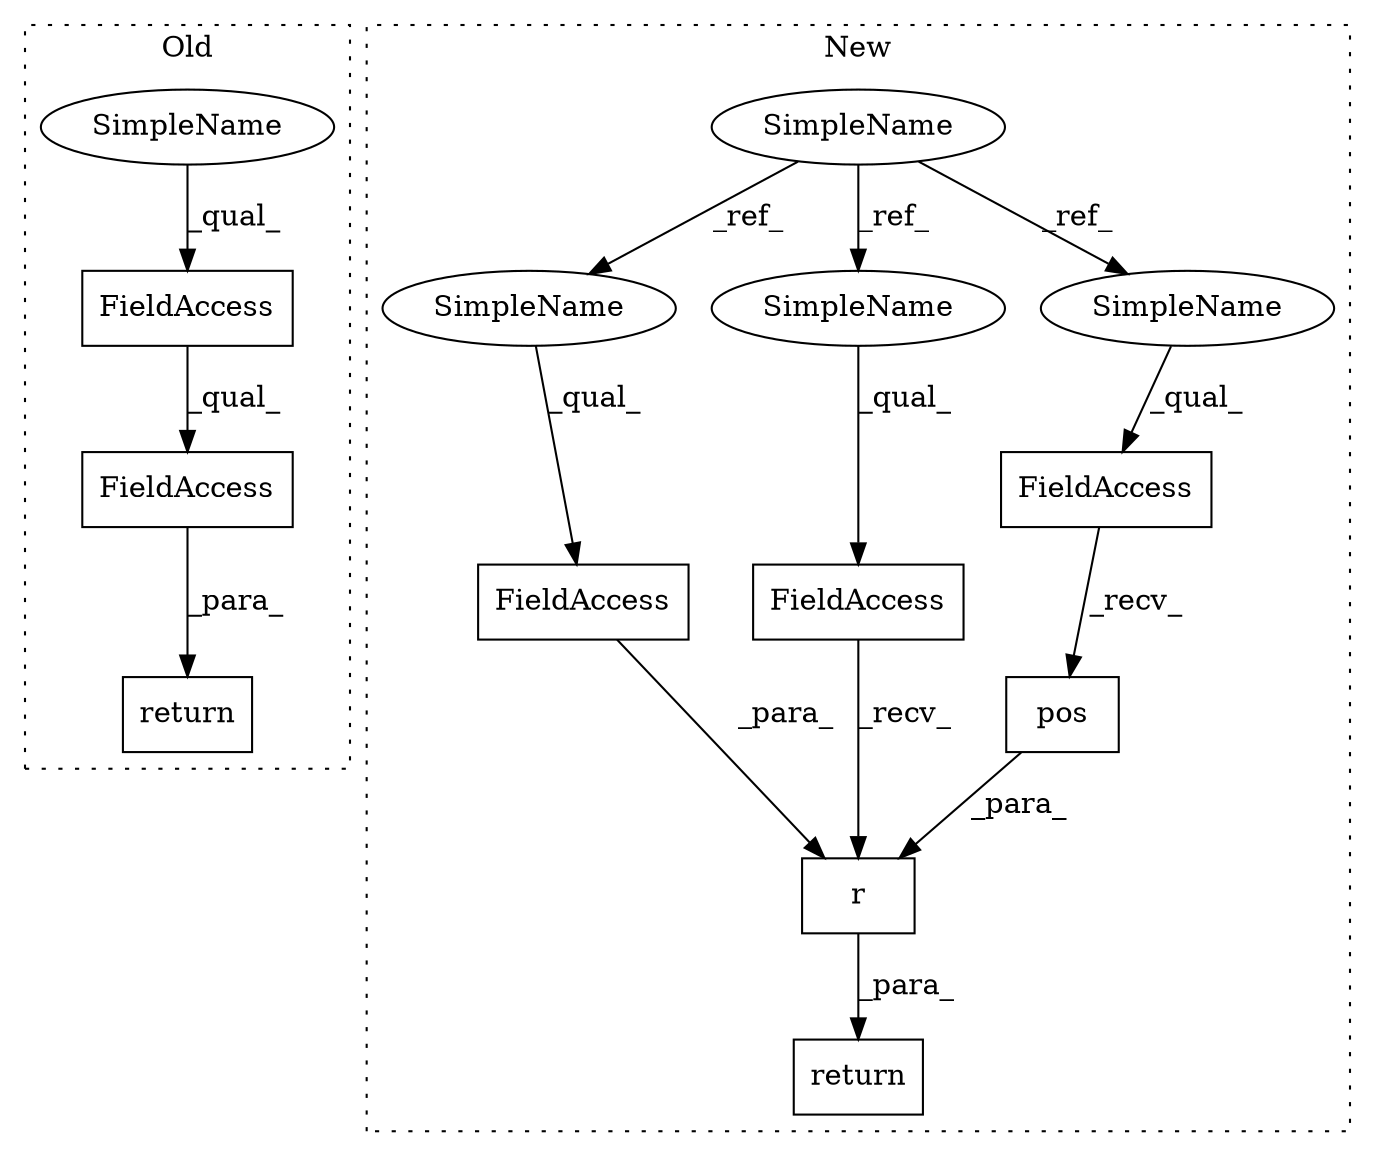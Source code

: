 digraph G {
subgraph cluster0 {
1 [label="return" a="41" s="7103" l="7" shape="box"];
5 [label="FieldAccess" a="22" s="7110" l="17" shape="box"];
8 [label="FieldAccess" a="22" s="7110" l="14" shape="box"];
14 [label="SimpleName" a="42" s="7110" l="4" shape="ellipse"];
label = "Old";
style="dotted";
}
subgraph cluster1 {
2 [label="pos" a="32" s="4515" l="5" shape="box"];
3 [label="r" a="32" s="4496,4535" l="2,1" shape="box"];
4 [label="FieldAccess" a="22" s="4498" l="6" shape="box"];
6 [label="FieldAccess" a="22" s="4505" l="9" shape="box"];
7 [label="FieldAccess" a="22" s="4487" l="8" shape="box"];
9 [label="SimpleName" a="42" s="4469" l="4" shape="ellipse"];
10 [label="return" a="41" s="4480" l="7" shape="box"];
11 [label="SimpleName" a="42" s="4498" l="4" shape="ellipse"];
12 [label="SimpleName" a="42" s="4487" l="4" shape="ellipse"];
13 [label="SimpleName" a="42" s="4505" l="4" shape="ellipse"];
label = "New";
style="dotted";
}
2 -> 3 [label="_para_"];
3 -> 10 [label="_para_"];
4 -> 3 [label="_para_"];
5 -> 1 [label="_para_"];
6 -> 2 [label="_recv_"];
7 -> 3 [label="_recv_"];
8 -> 5 [label="_qual_"];
9 -> 13 [label="_ref_"];
9 -> 12 [label="_ref_"];
9 -> 11 [label="_ref_"];
11 -> 4 [label="_qual_"];
12 -> 7 [label="_qual_"];
13 -> 6 [label="_qual_"];
14 -> 8 [label="_qual_"];
}
